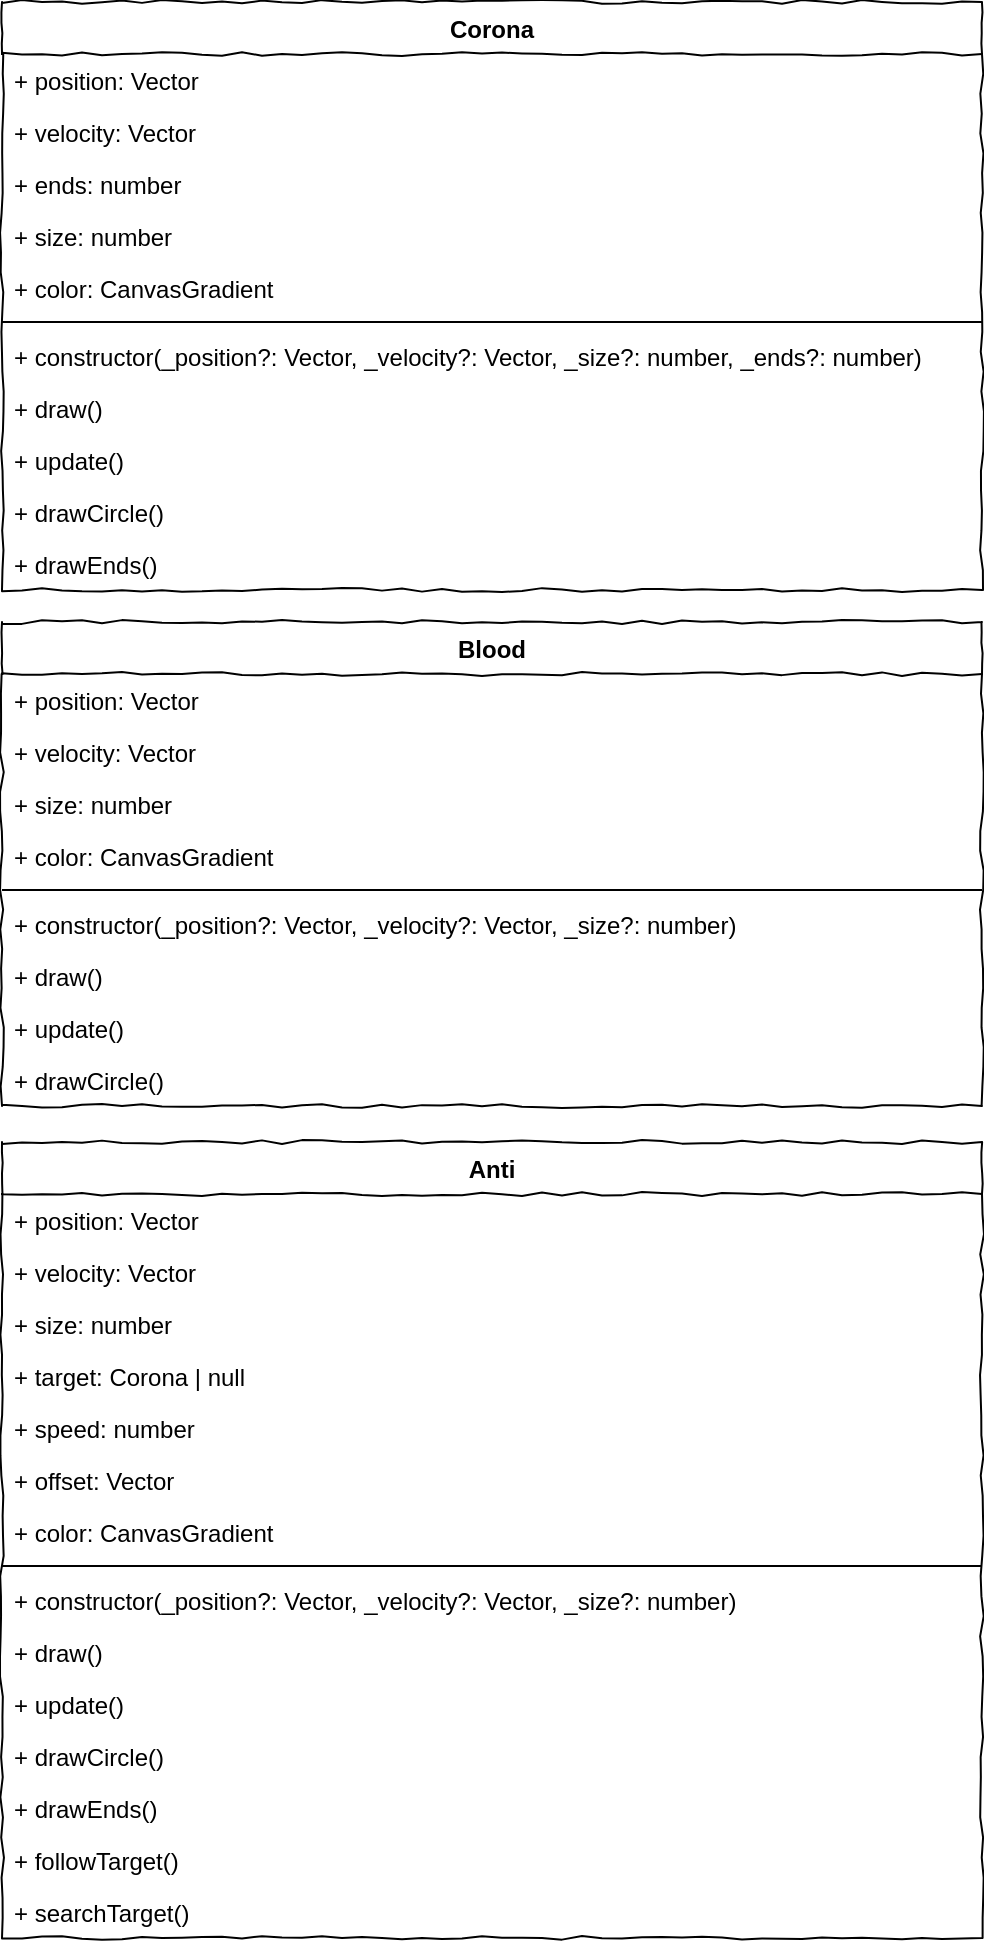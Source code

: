 <mxfile version="13.2.4" type="device"><diagram id="Jmqv2k_n5LGMrQ3V9BoK" name="Page-1"><mxGraphModel dx="2031" dy="1089" grid="1" gridSize="10" guides="1" tooltips="1" connect="1" arrows="1" fold="1" page="1" pageScale="1" pageWidth="827" pageHeight="1169" math="0" shadow="0"><root><mxCell id="0"/><mxCell id="1" parent="0"/><mxCell id="gX-Xz9uTPRqFgF2IuWRp-1" value="Corona" style="swimlane;fontStyle=1;align=center;verticalAlign=top;childLayout=stackLayout;horizontal=1;startSize=26;horizontalStack=0;resizeParent=1;resizeParentMax=0;resizeLast=0;collapsible=1;marginBottom=0;rounded=0;shadow=0;comic=1;strokeWidth=1;" vertex="1" parent="1"><mxGeometry x="150" y="90" width="490" height="294" as="geometry"><mxRectangle x="20" y="670" width="90" height="26" as="alternateBounds"/></mxGeometry></mxCell><mxCell id="gX-Xz9uTPRqFgF2IuWRp-6" value="+ position: Vector" style="text;strokeColor=none;fillColor=none;align=left;verticalAlign=top;spacingLeft=4;spacingRight=4;overflow=hidden;rotatable=0;points=[[0,0.5],[1,0.5]];portConstraint=eastwest;" vertex="1" parent="gX-Xz9uTPRqFgF2IuWRp-1"><mxGeometry y="26" width="490" height="26" as="geometry"/></mxCell><mxCell id="gX-Xz9uTPRqFgF2IuWRp-2" value="+ velocity: Vector" style="text;strokeColor=none;fillColor=none;align=left;verticalAlign=top;spacingLeft=4;spacingRight=4;overflow=hidden;rotatable=0;points=[[0,0.5],[1,0.5]];portConstraint=eastwest;" vertex="1" parent="gX-Xz9uTPRqFgF2IuWRp-1"><mxGeometry y="52" width="490" height="26" as="geometry"/></mxCell><mxCell id="gX-Xz9uTPRqFgF2IuWRp-5" value="+ ends: number" style="text;strokeColor=none;fillColor=none;align=left;verticalAlign=top;spacingLeft=4;spacingRight=4;overflow=hidden;rotatable=0;points=[[0,0.5],[1,0.5]];portConstraint=eastwest;" vertex="1" parent="gX-Xz9uTPRqFgF2IuWRp-1"><mxGeometry y="78" width="490" height="26" as="geometry"/></mxCell><mxCell id="gX-Xz9uTPRqFgF2IuWRp-4" value="+ size: number" style="text;strokeColor=none;fillColor=none;align=left;verticalAlign=top;spacingLeft=4;spacingRight=4;overflow=hidden;rotatable=0;points=[[0,0.5],[1,0.5]];portConstraint=eastwest;" vertex="1" parent="gX-Xz9uTPRqFgF2IuWRp-1"><mxGeometry y="104" width="490" height="26" as="geometry"/></mxCell><mxCell id="gX-Xz9uTPRqFgF2IuWRp-7" value="+ color: CanvasGradient" style="text;strokeColor=none;fillColor=none;align=left;verticalAlign=top;spacingLeft=4;spacingRight=4;overflow=hidden;rotatable=0;points=[[0,0.5],[1,0.5]];portConstraint=eastwest;" vertex="1" parent="gX-Xz9uTPRqFgF2IuWRp-1"><mxGeometry y="130" width="490" height="26" as="geometry"/></mxCell><mxCell id="gX-Xz9uTPRqFgF2IuWRp-3" value="" style="line;strokeWidth=1;fillColor=none;align=left;verticalAlign=middle;spacingTop=-1;spacingLeft=3;spacingRight=3;rotatable=0;labelPosition=right;points=[];portConstraint=eastwest;" vertex="1" parent="gX-Xz9uTPRqFgF2IuWRp-1"><mxGeometry y="156" width="490" height="8" as="geometry"/></mxCell><mxCell id="gX-Xz9uTPRqFgF2IuWRp-8" value="+ constructor(_position?: Vector, _velocity?: Vector, _size?: number, _ends?: number)" style="text;strokeColor=none;fillColor=none;align=left;verticalAlign=top;spacingLeft=4;spacingRight=4;overflow=hidden;rotatable=0;points=[[0,0.5],[1,0.5]];portConstraint=eastwest;" vertex="1" parent="gX-Xz9uTPRqFgF2IuWRp-1"><mxGeometry y="164" width="490" height="26" as="geometry"/></mxCell><mxCell id="gX-Xz9uTPRqFgF2IuWRp-9" value="+ draw()" style="text;strokeColor=none;fillColor=none;align=left;verticalAlign=top;spacingLeft=4;spacingRight=4;overflow=hidden;rotatable=0;points=[[0,0.5],[1,0.5]];portConstraint=eastwest;" vertex="1" parent="gX-Xz9uTPRqFgF2IuWRp-1"><mxGeometry y="190" width="490" height="26" as="geometry"/></mxCell><mxCell id="gX-Xz9uTPRqFgF2IuWRp-10" value="+ update()" style="text;strokeColor=none;fillColor=none;align=left;verticalAlign=top;spacingLeft=4;spacingRight=4;overflow=hidden;rotatable=0;points=[[0,0.5],[1,0.5]];portConstraint=eastwest;" vertex="1" parent="gX-Xz9uTPRqFgF2IuWRp-1"><mxGeometry y="216" width="490" height="26" as="geometry"/></mxCell><mxCell id="gX-Xz9uTPRqFgF2IuWRp-11" value="+ drawCircle()" style="text;strokeColor=none;fillColor=none;align=left;verticalAlign=top;spacingLeft=4;spacingRight=4;overflow=hidden;rotatable=0;points=[[0,0.5],[1,0.5]];portConstraint=eastwest;" vertex="1" parent="gX-Xz9uTPRqFgF2IuWRp-1"><mxGeometry y="242" width="490" height="26" as="geometry"/></mxCell><mxCell id="gX-Xz9uTPRqFgF2IuWRp-12" value="+ drawEnds()" style="text;strokeColor=none;fillColor=none;align=left;verticalAlign=top;spacingLeft=4;spacingRight=4;overflow=hidden;rotatable=0;points=[[0,0.5],[1,0.5]];portConstraint=eastwest;" vertex="1" parent="gX-Xz9uTPRqFgF2IuWRp-1"><mxGeometry y="268" width="490" height="26" as="geometry"/></mxCell><mxCell id="gX-Xz9uTPRqFgF2IuWRp-16" value="Blood" style="swimlane;fontStyle=1;align=center;verticalAlign=top;childLayout=stackLayout;horizontal=1;startSize=26;horizontalStack=0;resizeParent=1;resizeParentMax=0;resizeLast=0;collapsible=1;marginBottom=0;rounded=0;shadow=0;comic=1;strokeWidth=1;" vertex="1" parent="1"><mxGeometry x="150" y="400" width="490" height="242" as="geometry"><mxRectangle x="20" y="670" width="90" height="26" as="alternateBounds"/></mxGeometry></mxCell><mxCell id="gX-Xz9uTPRqFgF2IuWRp-17" value="+ position: Vector" style="text;strokeColor=none;fillColor=none;align=left;verticalAlign=top;spacingLeft=4;spacingRight=4;overflow=hidden;rotatable=0;points=[[0,0.5],[1,0.5]];portConstraint=eastwest;" vertex="1" parent="gX-Xz9uTPRqFgF2IuWRp-16"><mxGeometry y="26" width="490" height="26" as="geometry"/></mxCell><mxCell id="gX-Xz9uTPRqFgF2IuWRp-19" value="+ velocity: Vector" style="text;strokeColor=none;fillColor=none;align=left;verticalAlign=top;spacingLeft=4;spacingRight=4;overflow=hidden;rotatable=0;points=[[0,0.5],[1,0.5]];portConstraint=eastwest;" vertex="1" parent="gX-Xz9uTPRqFgF2IuWRp-16"><mxGeometry y="52" width="490" height="26" as="geometry"/></mxCell><mxCell id="gX-Xz9uTPRqFgF2IuWRp-20" value="+ size: number" style="text;strokeColor=none;fillColor=none;align=left;verticalAlign=top;spacingLeft=4;spacingRight=4;overflow=hidden;rotatable=0;points=[[0,0.5],[1,0.5]];portConstraint=eastwest;" vertex="1" parent="gX-Xz9uTPRqFgF2IuWRp-16"><mxGeometry y="78" width="490" height="26" as="geometry"/></mxCell><mxCell id="gX-Xz9uTPRqFgF2IuWRp-21" value="+ color: CanvasGradient" style="text;strokeColor=none;fillColor=none;align=left;verticalAlign=top;spacingLeft=4;spacingRight=4;overflow=hidden;rotatable=0;points=[[0,0.5],[1,0.5]];portConstraint=eastwest;" vertex="1" parent="gX-Xz9uTPRqFgF2IuWRp-16"><mxGeometry y="104" width="490" height="26" as="geometry"/></mxCell><mxCell id="gX-Xz9uTPRqFgF2IuWRp-22" value="" style="line;strokeWidth=1;fillColor=none;align=left;verticalAlign=middle;spacingTop=-1;spacingLeft=3;spacingRight=3;rotatable=0;labelPosition=right;points=[];portConstraint=eastwest;" vertex="1" parent="gX-Xz9uTPRqFgF2IuWRp-16"><mxGeometry y="130" width="490" height="8" as="geometry"/></mxCell><mxCell id="gX-Xz9uTPRqFgF2IuWRp-23" value="+ constructor(_position?: Vector, _velocity?: Vector, _size?: number)" style="text;strokeColor=none;fillColor=none;align=left;verticalAlign=top;spacingLeft=4;spacingRight=4;overflow=hidden;rotatable=0;points=[[0,0.5],[1,0.5]];portConstraint=eastwest;" vertex="1" parent="gX-Xz9uTPRqFgF2IuWRp-16"><mxGeometry y="138" width="490" height="26" as="geometry"/></mxCell><mxCell id="gX-Xz9uTPRqFgF2IuWRp-24" value="+ draw()" style="text;strokeColor=none;fillColor=none;align=left;verticalAlign=top;spacingLeft=4;spacingRight=4;overflow=hidden;rotatable=0;points=[[0,0.5],[1,0.5]];portConstraint=eastwest;" vertex="1" parent="gX-Xz9uTPRqFgF2IuWRp-16"><mxGeometry y="164" width="490" height="26" as="geometry"/></mxCell><mxCell id="gX-Xz9uTPRqFgF2IuWRp-25" value="+ update()" style="text;strokeColor=none;fillColor=none;align=left;verticalAlign=top;spacingLeft=4;spacingRight=4;overflow=hidden;rotatable=0;points=[[0,0.5],[1,0.5]];portConstraint=eastwest;" vertex="1" parent="gX-Xz9uTPRqFgF2IuWRp-16"><mxGeometry y="190" width="490" height="26" as="geometry"/></mxCell><mxCell id="gX-Xz9uTPRqFgF2IuWRp-26" value="+ drawCircle()" style="text;strokeColor=none;fillColor=none;align=left;verticalAlign=top;spacingLeft=4;spacingRight=4;overflow=hidden;rotatable=0;points=[[0,0.5],[1,0.5]];portConstraint=eastwest;" vertex="1" parent="gX-Xz9uTPRqFgF2IuWRp-16"><mxGeometry y="216" width="490" height="26" as="geometry"/></mxCell><mxCell id="gX-Xz9uTPRqFgF2IuWRp-28" value="Anti" style="swimlane;fontStyle=1;align=center;verticalAlign=top;childLayout=stackLayout;horizontal=1;startSize=26;horizontalStack=0;resizeParent=1;resizeParentMax=0;resizeLast=0;collapsible=1;marginBottom=0;rounded=0;shadow=0;comic=1;strokeWidth=1;" vertex="1" parent="1"><mxGeometry x="150" y="660" width="490" height="398" as="geometry"><mxRectangle x="20" y="670" width="90" height="26" as="alternateBounds"/></mxGeometry></mxCell><mxCell id="gX-Xz9uTPRqFgF2IuWRp-29" value="+ position: Vector" style="text;strokeColor=none;fillColor=none;align=left;verticalAlign=top;spacingLeft=4;spacingRight=4;overflow=hidden;rotatable=0;points=[[0,0.5],[1,0.5]];portConstraint=eastwest;" vertex="1" parent="gX-Xz9uTPRqFgF2IuWRp-28"><mxGeometry y="26" width="490" height="26" as="geometry"/></mxCell><mxCell id="gX-Xz9uTPRqFgF2IuWRp-31" value="+ velocity: Vector" style="text;strokeColor=none;fillColor=none;align=left;verticalAlign=top;spacingLeft=4;spacingRight=4;overflow=hidden;rotatable=0;points=[[0,0.5],[1,0.5]];portConstraint=eastwest;" vertex="1" parent="gX-Xz9uTPRqFgF2IuWRp-28"><mxGeometry y="52" width="490" height="26" as="geometry"/></mxCell><mxCell id="gX-Xz9uTPRqFgF2IuWRp-32" value="+ size: number" style="text;strokeColor=none;fillColor=none;align=left;verticalAlign=top;spacingLeft=4;spacingRight=4;overflow=hidden;rotatable=0;points=[[0,0.5],[1,0.5]];portConstraint=eastwest;" vertex="1" parent="gX-Xz9uTPRqFgF2IuWRp-28"><mxGeometry y="78" width="490" height="26" as="geometry"/></mxCell><mxCell id="gX-Xz9uTPRqFgF2IuWRp-30" value="+ target: Corona | null" style="text;strokeColor=none;fillColor=none;align=left;verticalAlign=top;spacingLeft=4;spacingRight=4;overflow=hidden;rotatable=0;points=[[0,0.5],[1,0.5]];portConstraint=eastwest;" vertex="1" parent="gX-Xz9uTPRqFgF2IuWRp-28"><mxGeometry y="104" width="490" height="26" as="geometry"/></mxCell><mxCell id="gX-Xz9uTPRqFgF2IuWRp-41" value="+ speed: number" style="text;strokeColor=none;fillColor=none;align=left;verticalAlign=top;spacingLeft=4;spacingRight=4;overflow=hidden;rotatable=0;points=[[0,0.5],[1,0.5]];portConstraint=eastwest;" vertex="1" parent="gX-Xz9uTPRqFgF2IuWRp-28"><mxGeometry y="130" width="490" height="26" as="geometry"/></mxCell><mxCell id="gX-Xz9uTPRqFgF2IuWRp-42" value="+ offset: Vector" style="text;strokeColor=none;fillColor=none;align=left;verticalAlign=top;spacingLeft=4;spacingRight=4;overflow=hidden;rotatable=0;points=[[0,0.5],[1,0.5]];portConstraint=eastwest;" vertex="1" parent="gX-Xz9uTPRqFgF2IuWRp-28"><mxGeometry y="156" width="490" height="26" as="geometry"/></mxCell><mxCell id="gX-Xz9uTPRqFgF2IuWRp-33" value="+ color: CanvasGradient" style="text;strokeColor=none;fillColor=none;align=left;verticalAlign=top;spacingLeft=4;spacingRight=4;overflow=hidden;rotatable=0;points=[[0,0.5],[1,0.5]];portConstraint=eastwest;" vertex="1" parent="gX-Xz9uTPRqFgF2IuWRp-28"><mxGeometry y="182" width="490" height="26" as="geometry"/></mxCell><mxCell id="gX-Xz9uTPRqFgF2IuWRp-34" value="" style="line;strokeWidth=1;fillColor=none;align=left;verticalAlign=middle;spacingTop=-1;spacingLeft=3;spacingRight=3;rotatable=0;labelPosition=right;points=[];portConstraint=eastwest;" vertex="1" parent="gX-Xz9uTPRqFgF2IuWRp-28"><mxGeometry y="208" width="490" height="8" as="geometry"/></mxCell><mxCell id="gX-Xz9uTPRqFgF2IuWRp-35" value="+ constructor(_position?: Vector, _velocity?: Vector, _size?: number)" style="text;strokeColor=none;fillColor=none;align=left;verticalAlign=top;spacingLeft=4;spacingRight=4;overflow=hidden;rotatable=0;points=[[0,0.5],[1,0.5]];portConstraint=eastwest;" vertex="1" parent="gX-Xz9uTPRqFgF2IuWRp-28"><mxGeometry y="216" width="490" height="26" as="geometry"/></mxCell><mxCell id="gX-Xz9uTPRqFgF2IuWRp-36" value="+ draw()" style="text;strokeColor=none;fillColor=none;align=left;verticalAlign=top;spacingLeft=4;spacingRight=4;overflow=hidden;rotatable=0;points=[[0,0.5],[1,0.5]];portConstraint=eastwest;" vertex="1" parent="gX-Xz9uTPRqFgF2IuWRp-28"><mxGeometry y="242" width="490" height="26" as="geometry"/></mxCell><mxCell id="gX-Xz9uTPRqFgF2IuWRp-37" value="+ update()" style="text;strokeColor=none;fillColor=none;align=left;verticalAlign=top;spacingLeft=4;spacingRight=4;overflow=hidden;rotatable=0;points=[[0,0.5],[1,0.5]];portConstraint=eastwest;" vertex="1" parent="gX-Xz9uTPRqFgF2IuWRp-28"><mxGeometry y="268" width="490" height="26" as="geometry"/></mxCell><mxCell id="gX-Xz9uTPRqFgF2IuWRp-38" value="+ drawCircle()" style="text;strokeColor=none;fillColor=none;align=left;verticalAlign=top;spacingLeft=4;spacingRight=4;overflow=hidden;rotatable=0;points=[[0,0.5],[1,0.5]];portConstraint=eastwest;" vertex="1" parent="gX-Xz9uTPRqFgF2IuWRp-28"><mxGeometry y="294" width="490" height="26" as="geometry"/></mxCell><mxCell id="gX-Xz9uTPRqFgF2IuWRp-39" value="+ drawEnds()" style="text;strokeColor=none;fillColor=none;align=left;verticalAlign=top;spacingLeft=4;spacingRight=4;overflow=hidden;rotatable=0;points=[[0,0.5],[1,0.5]];portConstraint=eastwest;" vertex="1" parent="gX-Xz9uTPRqFgF2IuWRp-28"><mxGeometry y="320" width="490" height="26" as="geometry"/></mxCell><mxCell id="gX-Xz9uTPRqFgF2IuWRp-43" value="+ followTarget()" style="text;strokeColor=none;fillColor=none;align=left;verticalAlign=top;spacingLeft=4;spacingRight=4;overflow=hidden;rotatable=0;points=[[0,0.5],[1,0.5]];portConstraint=eastwest;" vertex="1" parent="gX-Xz9uTPRqFgF2IuWRp-28"><mxGeometry y="346" width="490" height="26" as="geometry"/></mxCell><mxCell id="gX-Xz9uTPRqFgF2IuWRp-44" value="+ searchTarget()" style="text;strokeColor=none;fillColor=none;align=left;verticalAlign=top;spacingLeft=4;spacingRight=4;overflow=hidden;rotatable=0;points=[[0,0.5],[1,0.5]];portConstraint=eastwest;" vertex="1" parent="gX-Xz9uTPRqFgF2IuWRp-28"><mxGeometry y="372" width="490" height="26" as="geometry"/></mxCell></root></mxGraphModel></diagram></mxfile>